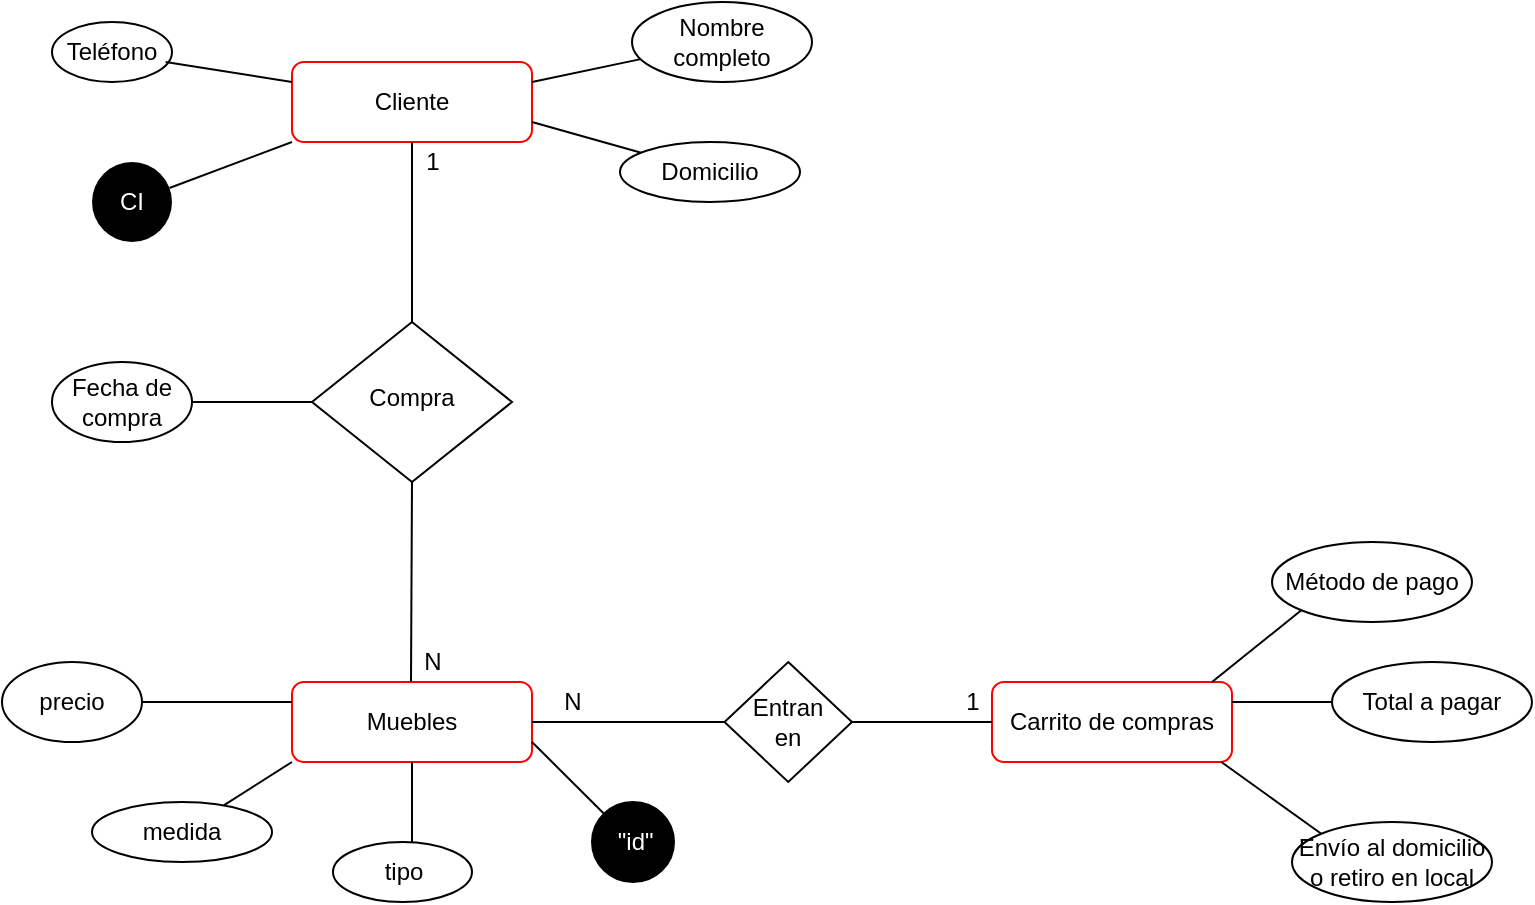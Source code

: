 <mxfile version="14.9.6" type="github"><diagram id="C5RBs43oDa-KdzZeNtuy" name="Page-1"><mxGraphModel dx="1117" dy="669" grid="1" gridSize="10" guides="1" tooltips="1" connect="1" arrows="1" fold="1" page="1" pageScale="1" pageWidth="827" pageHeight="1169" math="0" shadow="0"><root><mxCell id="WIyWlLk6GJQsqaUBKTNV-0"/><mxCell id="WIyWlLk6GJQsqaUBKTNV-1" parent="WIyWlLk6GJQsqaUBKTNV-0"/><mxCell id="WIyWlLk6GJQsqaUBKTNV-3" value="Cliente" style="rounded=1;whiteSpace=wrap;html=1;fontSize=12;glass=0;strokeWidth=1;shadow=0;strokeColor=#FF0000;" parent="WIyWlLk6GJQsqaUBKTNV-1" vertex="1"><mxGeometry x="160" y="40" width="120" height="40" as="geometry"/></mxCell><mxCell id="WIyWlLk6GJQsqaUBKTNV-6" value="Compra" style="rhombus;whiteSpace=wrap;html=1;shadow=0;fontFamily=Helvetica;fontSize=12;align=center;strokeWidth=1;spacing=6;spacingTop=-4;" parent="WIyWlLk6GJQsqaUBKTNV-1" vertex="1"><mxGeometry x="170" y="170" width="100" height="80" as="geometry"/></mxCell><mxCell id="WIyWlLk6GJQsqaUBKTNV-11" value="Muebles" style="rounded=1;whiteSpace=wrap;html=1;fontSize=12;glass=0;strokeWidth=1;shadow=0;strokeColor=#FF0000;" parent="WIyWlLk6GJQsqaUBKTNV-1" vertex="1"><mxGeometry x="160" y="350" width="120" height="40" as="geometry"/></mxCell><mxCell id="vi3Pp-kOneSJtllK7xPr-1" value="Fecha de&lt;br&gt;compra" style="ellipse;whiteSpace=wrap;html=1;" parent="WIyWlLk6GJQsqaUBKTNV-1" vertex="1"><mxGeometry x="40" y="190" width="70" height="40" as="geometry"/></mxCell><mxCell id="vi3Pp-kOneSJtllK7xPr-6" value="" style="endArrow=none;html=1;exitX=0;exitY=1;exitDx=0;exitDy=0;" parent="WIyWlLk6GJQsqaUBKTNV-1" source="WIyWlLk6GJQsqaUBKTNV-3" target="vi3Pp-kOneSJtllK7xPr-8" edge="1"><mxGeometry width="50" height="50" relative="1" as="geometry"><mxPoint x="130" y="70" as="sourcePoint"/><mxPoint x="160" y="60" as="targetPoint"/></mxGeometry></mxCell><mxCell id="vi3Pp-kOneSJtllK7xPr-8" value="&lt;font color=&quot;#ffffff&quot;&gt;CI&lt;/font&gt;" style="ellipse;whiteSpace=wrap;html=1;fillColor=#000000;strokeColor=none;" parent="WIyWlLk6GJQsqaUBKTNV-1" vertex="1"><mxGeometry x="60" y="90" width="40" height="40" as="geometry"/></mxCell><mxCell id="vi3Pp-kOneSJtllK7xPr-9" value="" style="endArrow=none;html=1;exitX=0.5;exitY=0;exitDx=0;exitDy=0;entryX=0.5;entryY=1;entryDx=0;entryDy=0;" parent="WIyWlLk6GJQsqaUBKTNV-1" source="WIyWlLk6GJQsqaUBKTNV-6" target="WIyWlLk6GJQsqaUBKTNV-3" edge="1"><mxGeometry width="50" height="50" relative="1" as="geometry"><mxPoint x="180" y="130" as="sourcePoint"/><mxPoint x="230" y="80" as="targetPoint"/></mxGeometry></mxCell><mxCell id="vi3Pp-kOneSJtllK7xPr-10" value="" style="endArrow=none;html=1;entryX=0.5;entryY=1;entryDx=0;entryDy=0;" parent="WIyWlLk6GJQsqaUBKTNV-1" target="WIyWlLk6GJQsqaUBKTNV-6" edge="1"><mxGeometry width="50" height="50" relative="1" as="geometry"><mxPoint x="219.5" y="350" as="sourcePoint"/><mxPoint x="219.5" y="281" as="targetPoint"/></mxGeometry></mxCell><mxCell id="vi3Pp-kOneSJtllK7xPr-12" value="" style="endArrow=none;html=1;" parent="WIyWlLk6GJQsqaUBKTNV-1" target="vi3Pp-kOneSJtllK7xPr-15" edge="1"><mxGeometry width="50" height="50" relative="1" as="geometry"><mxPoint x="280" y="50" as="sourcePoint"/><mxPoint x="340" y="40" as="targetPoint"/></mxGeometry></mxCell><mxCell id="vi3Pp-kOneSJtllK7xPr-13" value="" style="endArrow=none;html=1;" parent="WIyWlLk6GJQsqaUBKTNV-1" target="vi3Pp-kOneSJtllK7xPr-14" edge="1"><mxGeometry width="50" height="50" relative="1" as="geometry"><mxPoint x="280" y="70" as="sourcePoint"/><mxPoint x="340" y="70" as="targetPoint"/></mxGeometry></mxCell><mxCell id="vi3Pp-kOneSJtllK7xPr-14" value="Domicilio" style="ellipse;whiteSpace=wrap;html=1;" parent="WIyWlLk6GJQsqaUBKTNV-1" vertex="1"><mxGeometry x="324" y="80" width="90" height="30" as="geometry"/></mxCell><mxCell id="vi3Pp-kOneSJtllK7xPr-15" value="Nombre completo" style="ellipse;whiteSpace=wrap;html=1;" parent="WIyWlLk6GJQsqaUBKTNV-1" vertex="1"><mxGeometry x="330" y="10" width="90" height="40" as="geometry"/></mxCell><mxCell id="vi3Pp-kOneSJtllK7xPr-16" value="" style="endArrow=none;html=1;entryX=0.5;entryY=1;entryDx=0;entryDy=0;" parent="WIyWlLk6GJQsqaUBKTNV-1" edge="1" target="WIyWlLk6GJQsqaUBKTNV-11"><mxGeometry width="50" height="50" relative="1" as="geometry"><mxPoint x="220" y="430" as="sourcePoint"/><mxPoint x="265" y="420" as="targetPoint"/></mxGeometry></mxCell><mxCell id="vi3Pp-kOneSJtllK7xPr-17" value="" style="endArrow=none;html=1;entryX=0;entryY=0;entryDx=0;entryDy=0;" parent="WIyWlLk6GJQsqaUBKTNV-1" target="vi3Pp-kOneSJtllK7xPr-20" edge="1"><mxGeometry width="50" height="50" relative="1" as="geometry"><mxPoint x="280" y="380" as="sourcePoint"/><mxPoint x="350" y="380" as="targetPoint"/></mxGeometry></mxCell><mxCell id="vi3Pp-kOneSJtllK7xPr-18" value="" style="endArrow=none;html=1;" parent="WIyWlLk6GJQsqaUBKTNV-1" target="vi3Pp-kOneSJtllK7xPr-23" edge="1"><mxGeometry width="50" height="50" relative="1" as="geometry"><mxPoint x="160" y="390" as="sourcePoint"/><mxPoint x="160" y="390" as="targetPoint"/></mxGeometry></mxCell><mxCell id="vi3Pp-kOneSJtllK7xPr-19" value="" style="endArrow=none;html=1;exitX=0;exitY=0.25;exitDx=0;exitDy=0;" parent="WIyWlLk6GJQsqaUBKTNV-1" source="WIyWlLk6GJQsqaUBKTNV-11" edge="1"><mxGeometry width="50" height="50" relative="1" as="geometry"><mxPoint x="90" y="360" as="sourcePoint"/><mxPoint x="80" y="360" as="targetPoint"/></mxGeometry></mxCell><mxCell id="vi3Pp-kOneSJtllK7xPr-20" value="i&lt;font color=&quot;#ffffff&quot;&gt;&quot;id&quot;&lt;/font&gt;" style="ellipse;whiteSpace=wrap;html=1;fillColor=#000000;gradientColor=none;" parent="WIyWlLk6GJQsqaUBKTNV-1" vertex="1"><mxGeometry x="310" y="410" width="41" height="40" as="geometry"/></mxCell><mxCell id="vi3Pp-kOneSJtllK7xPr-22" value="tipo" style="ellipse;whiteSpace=wrap;html=1;" parent="WIyWlLk6GJQsqaUBKTNV-1" vertex="1"><mxGeometry x="180.5" y="430" width="69.5" height="30" as="geometry"/></mxCell><mxCell id="vi3Pp-kOneSJtllK7xPr-23" value="medida" style="ellipse;whiteSpace=wrap;html=1;" parent="WIyWlLk6GJQsqaUBKTNV-1" vertex="1"><mxGeometry x="60" y="410" width="90" height="30" as="geometry"/></mxCell><mxCell id="vi3Pp-kOneSJtllK7xPr-24" value="precio" style="ellipse;whiteSpace=wrap;html=1;" parent="WIyWlLk6GJQsqaUBKTNV-1" vertex="1"><mxGeometry x="15" y="340" width="70" height="40" as="geometry"/></mxCell><mxCell id="vi3Pp-kOneSJtllK7xPr-26" value="1" style="text;html=1;align=center;verticalAlign=middle;resizable=0;points=[];autosize=1;strokeColor=none;" parent="WIyWlLk6GJQsqaUBKTNV-1" vertex="1"><mxGeometry x="220" y="80" width="20" height="20" as="geometry"/></mxCell><mxCell id="vi3Pp-kOneSJtllK7xPr-27" value="N" style="text;html=1;align=center;verticalAlign=middle;resizable=0;points=[];autosize=1;strokeColor=none;" parent="WIyWlLk6GJQsqaUBKTNV-1" vertex="1"><mxGeometry x="220" y="330" width="20" height="20" as="geometry"/></mxCell><mxCell id="7EE19RYOlYlkDZZYq051-0" value="Carrito de compras" style="rounded=1;whiteSpace=wrap;html=1;fontSize=12;glass=0;strokeWidth=1;shadow=0;strokeColor=#FF0000;" vertex="1" parent="WIyWlLk6GJQsqaUBKTNV-1"><mxGeometry x="510" y="350" width="120" height="40" as="geometry"/></mxCell><mxCell id="7EE19RYOlYlkDZZYq051-3" value="" style="endArrow=none;html=1;entryX=0;entryY=0.5;entryDx=0;entryDy=0;exitX=1;exitY=0.5;exitDx=0;exitDy=0;startArrow=none;" edge="1" parent="WIyWlLk6GJQsqaUBKTNV-1" source="7EE19RYOlYlkDZZYq051-4" target="7EE19RYOlYlkDZZYq051-0"><mxGeometry width="50" height="50" relative="1" as="geometry"><mxPoint x="280" y="380" as="sourcePoint"/><mxPoint x="330" y="330" as="targetPoint"/></mxGeometry></mxCell><mxCell id="7EE19RYOlYlkDZZYq051-4" value="Entran&lt;br&gt;en" style="rhombus;whiteSpace=wrap;html=1;" vertex="1" parent="WIyWlLk6GJQsqaUBKTNV-1"><mxGeometry x="376.25" y="340" width="63.75" height="60" as="geometry"/></mxCell><mxCell id="7EE19RYOlYlkDZZYq051-5" value="" style="endArrow=none;html=1;entryX=0;entryY=0.5;entryDx=0;entryDy=0;exitX=1;exitY=0.5;exitDx=0;exitDy=0;" edge="1" parent="WIyWlLk6GJQsqaUBKTNV-1" source="WIyWlLk6GJQsqaUBKTNV-11" target="7EE19RYOlYlkDZZYq051-4"><mxGeometry width="50" height="50" relative="1" as="geometry"><mxPoint x="280" y="370" as="sourcePoint"/><mxPoint x="450" y="370" as="targetPoint"/></mxGeometry></mxCell><mxCell id="7EE19RYOlYlkDZZYq051-6" value="" style="endArrow=none;html=1;entryX=0;entryY=0.5;entryDx=0;entryDy=0;exitX=1;exitY=0.5;exitDx=0;exitDy=0;" edge="1" parent="WIyWlLk6GJQsqaUBKTNV-1" source="vi3Pp-kOneSJtllK7xPr-1" target="WIyWlLk6GJQsqaUBKTNV-6"><mxGeometry width="50" height="50" relative="1" as="geometry"><mxPoint x="110" y="180" as="sourcePoint"/><mxPoint x="160" y="130" as="targetPoint"/></mxGeometry></mxCell><mxCell id="7EE19RYOlYlkDZZYq051-9" value="Método de pago" style="ellipse;whiteSpace=wrap;html=1;strokeColor=#000000;" vertex="1" parent="WIyWlLk6GJQsqaUBKTNV-1"><mxGeometry x="650" y="280" width="100" height="40" as="geometry"/></mxCell><mxCell id="7EE19RYOlYlkDZZYq051-10" value="" style="endArrow=none;html=1;exitX=1;exitY=0.5;exitDx=0;exitDy=0;entryX=0;entryY=1;entryDx=0;entryDy=0;" edge="1" parent="WIyWlLk6GJQsqaUBKTNV-1" target="7EE19RYOlYlkDZZYq051-9"><mxGeometry width="50" height="50" relative="1" as="geometry"><mxPoint x="620" y="350" as="sourcePoint"/><mxPoint x="680" y="300" as="targetPoint"/></mxGeometry></mxCell><mxCell id="7EE19RYOlYlkDZZYq051-11" value="" style="endArrow=none;html=1;exitX=1;exitY=0.5;exitDx=0;exitDy=0;" edge="1" parent="WIyWlLk6GJQsqaUBKTNV-1"><mxGeometry width="50" height="50" relative="1" as="geometry"><mxPoint x="630" y="360" as="sourcePoint"/><mxPoint x="680" y="360" as="targetPoint"/></mxGeometry></mxCell><mxCell id="7EE19RYOlYlkDZZYq051-12" value="Total a pagar" style="ellipse;whiteSpace=wrap;html=1;strokeColor=#000000;" vertex="1" parent="WIyWlLk6GJQsqaUBKTNV-1"><mxGeometry x="680" y="340" width="100" height="40" as="geometry"/></mxCell><mxCell id="7EE19RYOlYlkDZZYq051-13" value="Envío al domicilio o retiro en local" style="ellipse;whiteSpace=wrap;html=1;strokeColor=#000000;" vertex="1" parent="WIyWlLk6GJQsqaUBKTNV-1"><mxGeometry x="660" y="420" width="100" height="40" as="geometry"/></mxCell><mxCell id="7EE19RYOlYlkDZZYq051-14" value="" style="endArrow=none;html=1;exitX=0;exitY=0;exitDx=0;exitDy=0;entryX=0;entryY=1;entryDx=0;entryDy=0;" edge="1" parent="WIyWlLk6GJQsqaUBKTNV-1" source="7EE19RYOlYlkDZZYq051-13"><mxGeometry width="50" height="50" relative="1" as="geometry"><mxPoint x="580" y="425.86" as="sourcePoint"/><mxPoint x="624.645" y="390.002" as="targetPoint"/></mxGeometry></mxCell><mxCell id="7EE19RYOlYlkDZZYq051-16" value="Teléfono" style="ellipse;whiteSpace=wrap;html=1;" vertex="1" parent="WIyWlLk6GJQsqaUBKTNV-1"><mxGeometry x="40" y="20" width="60" height="30" as="geometry"/></mxCell><mxCell id="7EE19RYOlYlkDZZYq051-17" value="" style="endArrow=none;html=1;exitX=0;exitY=0.25;exitDx=0;exitDy=0;" edge="1" parent="WIyWlLk6GJQsqaUBKTNV-1" source="WIyWlLk6GJQsqaUBKTNV-3"><mxGeometry width="50" height="50" relative="1" as="geometry"><mxPoint x="140" y="20.34" as="sourcePoint"/><mxPoint x="96.817" y="39.997" as="targetPoint"/></mxGeometry></mxCell><mxCell id="7EE19RYOlYlkDZZYq051-19" value="N" style="text;html=1;align=center;verticalAlign=middle;resizable=0;points=[];autosize=1;strokeColor=none;" vertex="1" parent="WIyWlLk6GJQsqaUBKTNV-1"><mxGeometry x="290" y="350" width="20" height="20" as="geometry"/></mxCell><mxCell id="7EE19RYOlYlkDZZYq051-20" value="1" style="text;html=1;align=center;verticalAlign=middle;resizable=0;points=[];autosize=1;strokeColor=none;" vertex="1" parent="WIyWlLk6GJQsqaUBKTNV-1"><mxGeometry x="490" y="350" width="20" height="20" as="geometry"/></mxCell></root></mxGraphModel></diagram></mxfile>